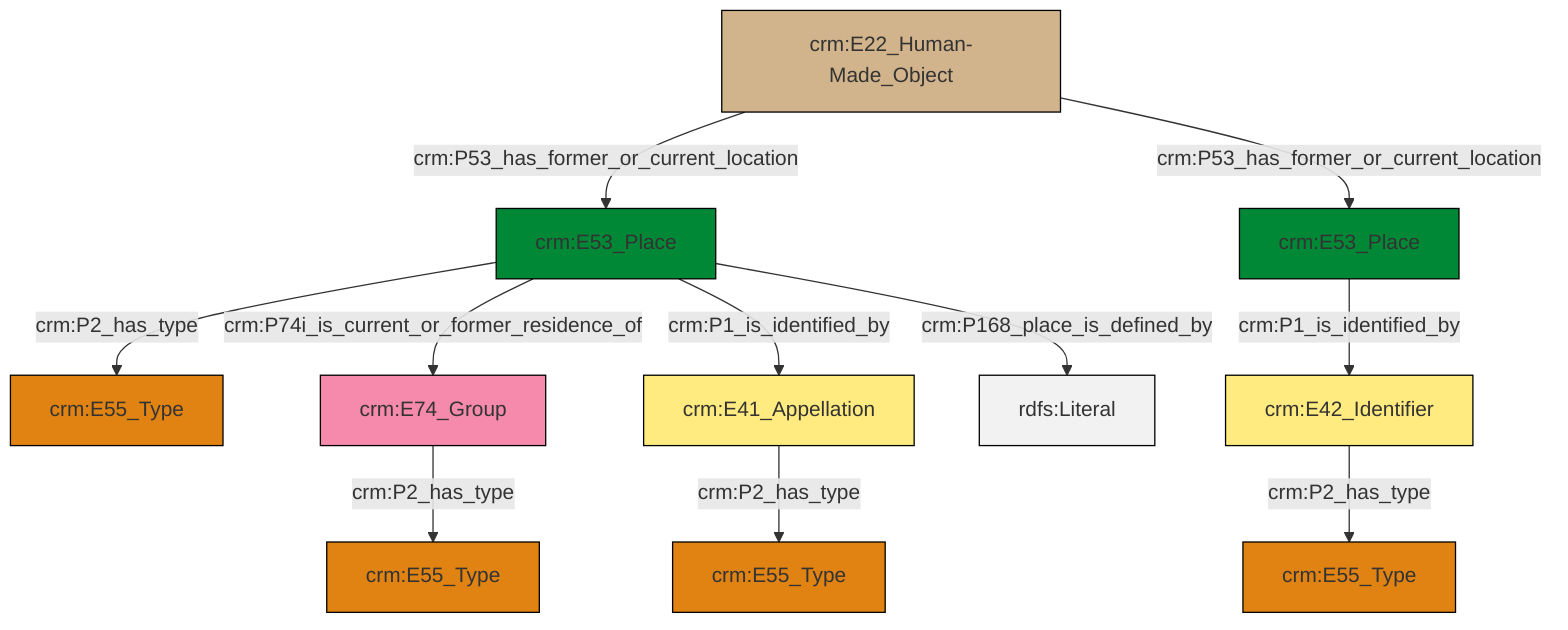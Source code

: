 graph TD
classDef Literal fill:#f2f2f2,stroke:#000000;
classDef CRM_Entity fill:#FFFFFF,stroke:#000000;
classDef Temporal_Entity fill:#00C9E6, stroke:#000000;
classDef Type fill:#E18312, stroke:#000000;
classDef Time-Span fill:#2C9C91, stroke:#000000;
classDef Appellation fill:#FFEB7F, stroke:#000000;
classDef Place fill:#008836, stroke:#000000;
classDef Persistent_Item fill:#B266B2, stroke:#000000;
classDef Conceptual_Object fill:#FFD700, stroke:#000000;
classDef Physical_Thing fill:#D2B48C, stroke:#000000;
classDef Actor fill:#f58aad, stroke:#000000;
classDef PC_Classes fill:#4ce600, stroke:#000000;
classDef Multi fill:#cccccc,stroke:#000000;

0["crm:E42_Identifier"]:::Appellation -->|crm:P2_has_type| 1["crm:E55_Type"]:::Type
6["crm:E53_Place"]:::Place -->|crm:P2_has_type| 8["crm:E55_Type"]:::Type
2["crm:E74_Group"]:::Actor -->|crm:P2_has_type| 4["crm:E55_Type"]:::Type
6["crm:E53_Place"]:::Place -->|crm:P74i_is_current_or_former_residence_of| 2["crm:E74_Group"]:::Actor
13["crm:E22_Human-Made_Object"]:::Physical_Thing -->|crm:P53_has_former_or_current_location| 6["crm:E53_Place"]:::Place
6["crm:E53_Place"]:::Place -->|crm:P1_is_identified_by| 9["crm:E41_Appellation"]:::Appellation
14["crm:E53_Place"]:::Place -->|crm:P1_is_identified_by| 0["crm:E42_Identifier"]:::Appellation
13["crm:E22_Human-Made_Object"]:::Physical_Thing -->|crm:P53_has_former_or_current_location| 14["crm:E53_Place"]:::Place
9["crm:E41_Appellation"]:::Appellation -->|crm:P2_has_type| 19["crm:E55_Type"]:::Type
6["crm:E53_Place"]:::Place -->|crm:P168_place_is_defined_by| 20[rdfs:Literal]:::Literal